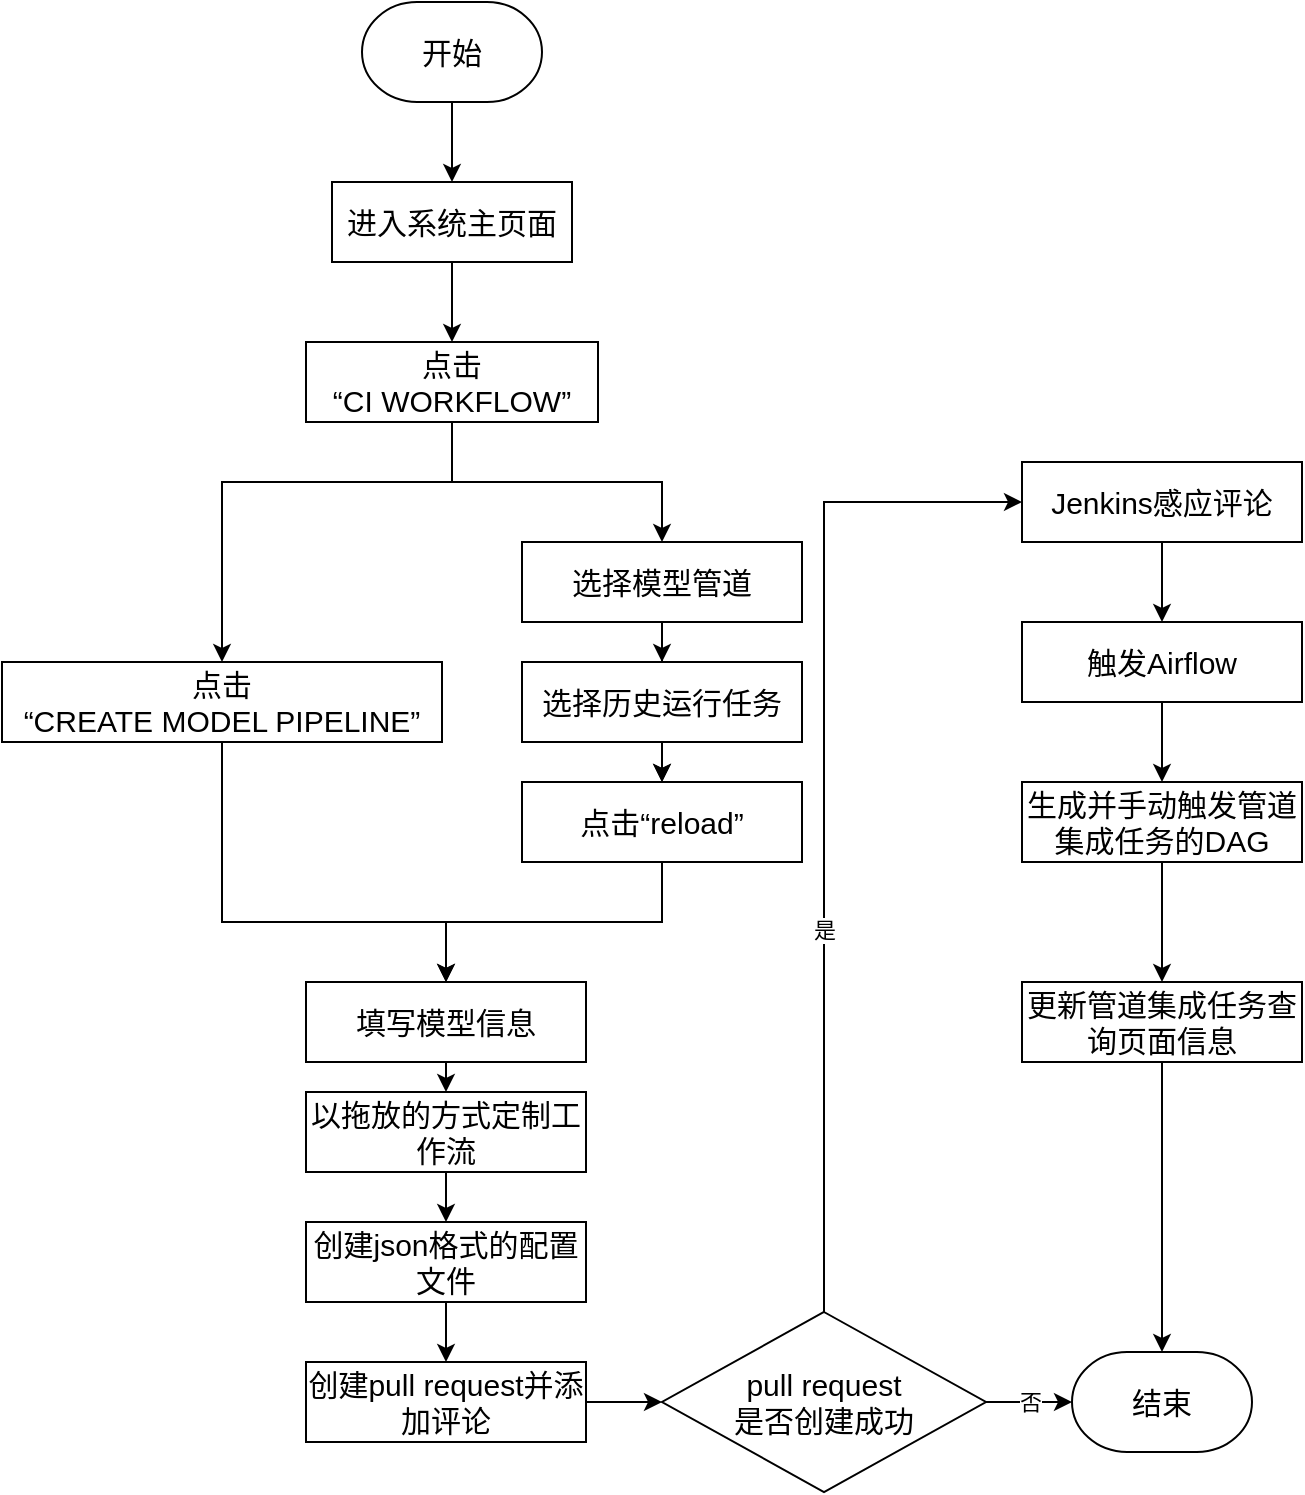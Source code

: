 <mxfile version="14.6.9" type="github">
  <diagram id="h-_epVCW1KijTZJuSnWB" name="第 1 页">
    <mxGraphModel dx="782" dy="437" grid="1" gridSize="10" guides="1" tooltips="1" connect="1" arrows="1" fold="1" page="1" pageScale="1" pageWidth="827" pageHeight="1169" math="0" shadow="0">
      <root>
        <mxCell id="0" />
        <mxCell id="1" parent="0" />
        <mxCell id="ekuATIdbjf78deo_ckGt-6" style="edgeStyle=orthogonalEdgeStyle;rounded=0;orthogonalLoop=1;jettySize=auto;html=1;exitX=0.5;exitY=1;exitDx=0;exitDy=0;exitPerimeter=0;entryX=0.5;entryY=0;entryDx=0;entryDy=0;" parent="1" source="ekuATIdbjf78deo_ckGt-1" target="ekuATIdbjf78deo_ckGt-2" edge="1">
          <mxGeometry relative="1" as="geometry" />
        </mxCell>
        <mxCell id="ekuATIdbjf78deo_ckGt-1" value="开始" style="strokeWidth=1;html=1;shape=mxgraph.flowchart.terminator;whiteSpace=wrap;rounded=1;glass=0;fontSize=15;" parent="1" vertex="1">
          <mxGeometry x="310" y="40" width="90" height="50" as="geometry" />
        </mxCell>
        <mxCell id="ekuATIdbjf78deo_ckGt-8" style="edgeStyle=orthogonalEdgeStyle;rounded=0;orthogonalLoop=1;jettySize=auto;html=1;exitX=0.5;exitY=1;exitDx=0;exitDy=0;" parent="1" source="ekuATIdbjf78deo_ckGt-2" target="ekuATIdbjf78deo_ckGt-4" edge="1">
          <mxGeometry relative="1" as="geometry" />
        </mxCell>
        <mxCell id="ekuATIdbjf78deo_ckGt-2" value="&lt;font style=&quot;font-size: 15px&quot;&gt;进入系统主页面&lt;/font&gt;" style="rounded=0;whiteSpace=wrap;html=1;" parent="1" vertex="1">
          <mxGeometry x="295" y="130" width="120" height="40" as="geometry" />
        </mxCell>
        <mxCell id="ekuATIdbjf78deo_ckGt-9" style="edgeStyle=orthogonalEdgeStyle;rounded=0;orthogonalLoop=1;jettySize=auto;html=1;exitX=0.5;exitY=1;exitDx=0;exitDy=0;entryX=0.5;entryY=0;entryDx=0;entryDy=0;" parent="1" source="ekuATIdbjf78deo_ckGt-4" target="ekuATIdbjf78deo_ckGt-5" edge="1">
          <mxGeometry relative="1" as="geometry">
            <Array as="points">
              <mxPoint x="355" y="280" />
              <mxPoint x="240" y="280" />
            </Array>
          </mxGeometry>
        </mxCell>
        <mxCell id="ekuATIdbjf78deo_ckGt-13" style="edgeStyle=orthogonalEdgeStyle;rounded=0;orthogonalLoop=1;jettySize=auto;html=1;exitX=0.5;exitY=1;exitDx=0;exitDy=0;entryX=0.5;entryY=0;entryDx=0;entryDy=0;" parent="1" source="ekuATIdbjf78deo_ckGt-4" target="ekuATIdbjf78deo_ckGt-10" edge="1">
          <mxGeometry relative="1" as="geometry" />
        </mxCell>
        <mxCell id="ekuATIdbjf78deo_ckGt-4" value="&lt;span style=&quot;font-size: 15px&quot;&gt;点击&lt;br&gt;“CI WORKFLOW”&lt;/span&gt;" style="rounded=0;whiteSpace=wrap;html=1;" parent="1" vertex="1">
          <mxGeometry x="282" y="210" width="146" height="40" as="geometry" />
        </mxCell>
        <mxCell id="ekuATIdbjf78deo_ckGt-24" style="edgeStyle=orthogonalEdgeStyle;rounded=0;orthogonalLoop=1;jettySize=auto;html=1;exitX=0.5;exitY=1;exitDx=0;exitDy=0;entryX=0.5;entryY=0;entryDx=0;entryDy=0;" parent="1" source="ekuATIdbjf78deo_ckGt-5" target="ekuATIdbjf78deo_ckGt-17" edge="1">
          <mxGeometry relative="1" as="geometry">
            <Array as="points">
              <mxPoint x="240" y="500" />
              <mxPoint x="352" y="500" />
            </Array>
          </mxGeometry>
        </mxCell>
        <mxCell id="ekuATIdbjf78deo_ckGt-5" value="&lt;span style=&quot;font-size: 15px&quot;&gt;点击&lt;br&gt;“CREATE MODEL PIPELINE”&lt;/span&gt;" style="rounded=0;whiteSpace=wrap;html=1;" parent="1" vertex="1">
          <mxGeometry x="130" y="370" width="220" height="40" as="geometry" />
        </mxCell>
        <mxCell id="ekuATIdbjf78deo_ckGt-15" style="edgeStyle=orthogonalEdgeStyle;rounded=0;orthogonalLoop=1;jettySize=auto;html=1;exitX=0.5;exitY=1;exitDx=0;exitDy=0;entryX=0.5;entryY=0;entryDx=0;entryDy=0;" parent="1" source="ekuATIdbjf78deo_ckGt-10" target="ekuATIdbjf78deo_ckGt-11" edge="1">
          <mxGeometry relative="1" as="geometry" />
        </mxCell>
        <mxCell id="ekuATIdbjf78deo_ckGt-20" value="" style="edgeStyle=orthogonalEdgeStyle;rounded=0;orthogonalLoop=1;jettySize=auto;html=1;" parent="1" source="ekuATIdbjf78deo_ckGt-10" target="ekuATIdbjf78deo_ckGt-12" edge="1">
          <mxGeometry relative="1" as="geometry" />
        </mxCell>
        <mxCell id="ekuATIdbjf78deo_ckGt-10" value="&lt;span style=&quot;font-size: 15px&quot;&gt;选择模型管道&lt;br&gt;&lt;/span&gt;" style="rounded=0;whiteSpace=wrap;html=1;" parent="1" vertex="1">
          <mxGeometry x="390" y="310" width="140" height="40" as="geometry" />
        </mxCell>
        <mxCell id="ekuATIdbjf78deo_ckGt-16" style="edgeStyle=orthogonalEdgeStyle;rounded=0;orthogonalLoop=1;jettySize=auto;html=1;exitX=0.5;exitY=1;exitDx=0;exitDy=0;entryX=0.5;entryY=0;entryDx=0;entryDy=0;" parent="1" source="ekuATIdbjf78deo_ckGt-11" target="ekuATIdbjf78deo_ckGt-12" edge="1">
          <mxGeometry relative="1" as="geometry" />
        </mxCell>
        <mxCell id="ekuATIdbjf78deo_ckGt-11" value="&lt;span style=&quot;font-size: 15px&quot;&gt;选择历史运行任务&lt;br&gt;&lt;/span&gt;" style="rounded=0;whiteSpace=wrap;html=1;" parent="1" vertex="1">
          <mxGeometry x="390" y="370" width="140" height="40" as="geometry" />
        </mxCell>
        <mxCell id="ekuATIdbjf78deo_ckGt-27" style="edgeStyle=orthogonalEdgeStyle;rounded=0;orthogonalLoop=1;jettySize=auto;html=1;exitX=0.5;exitY=1;exitDx=0;exitDy=0;entryX=0.5;entryY=0;entryDx=0;entryDy=0;" parent="1" source="ekuATIdbjf78deo_ckGt-12" target="ekuATIdbjf78deo_ckGt-17" edge="1">
          <mxGeometry relative="1" as="geometry" />
        </mxCell>
        <mxCell id="ekuATIdbjf78deo_ckGt-12" value="&lt;span style=&quot;font-size: 15px&quot;&gt;点击“reload”&lt;br&gt;&lt;/span&gt;" style="rounded=0;whiteSpace=wrap;html=1;" parent="1" vertex="1">
          <mxGeometry x="390" y="430" width="140" height="40" as="geometry" />
        </mxCell>
        <mxCell id="ekuATIdbjf78deo_ckGt-28" style="edgeStyle=orthogonalEdgeStyle;rounded=0;orthogonalLoop=1;jettySize=auto;html=1;exitX=0.5;exitY=1;exitDx=0;exitDy=0;entryX=0.5;entryY=0;entryDx=0;entryDy=0;" parent="1" source="ekuATIdbjf78deo_ckGt-17" target="ekuATIdbjf78deo_ckGt-18" edge="1">
          <mxGeometry relative="1" as="geometry" />
        </mxCell>
        <mxCell id="ekuATIdbjf78deo_ckGt-17" value="&lt;span style=&quot;font-size: 15px&quot;&gt;填写模型信息&lt;br&gt;&lt;/span&gt;" style="rounded=0;whiteSpace=wrap;html=1;" parent="1" vertex="1">
          <mxGeometry x="282" y="530" width="140" height="40" as="geometry" />
        </mxCell>
        <mxCell id="ekuATIdbjf78deo_ckGt-29" style="edgeStyle=orthogonalEdgeStyle;rounded=0;orthogonalLoop=1;jettySize=auto;html=1;exitX=0.5;exitY=1;exitDx=0;exitDy=0;entryX=0.5;entryY=0;entryDx=0;entryDy=0;" parent="1" source="ekuATIdbjf78deo_ckGt-18" target="ekuATIdbjf78deo_ckGt-19" edge="1">
          <mxGeometry relative="1" as="geometry" />
        </mxCell>
        <mxCell id="ekuATIdbjf78deo_ckGt-18" value="&lt;span style=&quot;font-size: 15px&quot;&gt;以拖放的方式定制工作流&lt;br&gt;&lt;/span&gt;" style="rounded=0;whiteSpace=wrap;html=1;" parent="1" vertex="1">
          <mxGeometry x="282" y="585" width="140" height="40" as="geometry" />
        </mxCell>
        <mxCell id="ekuATIdbjf78deo_ckGt-32" style="edgeStyle=orthogonalEdgeStyle;rounded=0;orthogonalLoop=1;jettySize=auto;html=1;exitX=0.5;exitY=1;exitDx=0;exitDy=0;entryX=0.5;entryY=0;entryDx=0;entryDy=0;" parent="1" source="ekuATIdbjf78deo_ckGt-19" target="ekuATIdbjf78deo_ckGt-21" edge="1">
          <mxGeometry relative="1" as="geometry" />
        </mxCell>
        <mxCell id="ekuATIdbjf78deo_ckGt-19" value="&lt;span style=&quot;font-size: 15px&quot;&gt;创建json格式的配置文件&lt;br&gt;&lt;/span&gt;" style="rounded=0;whiteSpace=wrap;html=1;" parent="1" vertex="1">
          <mxGeometry x="282" y="650" width="140" height="40" as="geometry" />
        </mxCell>
        <mxCell id="ekuATIdbjf78deo_ckGt-38" style="edgeStyle=orthogonalEdgeStyle;rounded=0;orthogonalLoop=1;jettySize=auto;html=1;entryX=0;entryY=0.5;entryDx=0;entryDy=0;" parent="1" source="ekuATIdbjf78deo_ckGt-21" target="ekuATIdbjf78deo_ckGt-37" edge="1">
          <mxGeometry relative="1" as="geometry" />
        </mxCell>
        <mxCell id="ekuATIdbjf78deo_ckGt-21" value="&lt;span style=&quot;font-size: 15px&quot;&gt;创建pull request并添加评论&lt;br&gt;&lt;/span&gt;" style="rounded=0;whiteSpace=wrap;html=1;" parent="1" vertex="1">
          <mxGeometry x="282" y="720" width="140" height="40" as="geometry" />
        </mxCell>
        <mxCell id="ekuATIdbjf78deo_ckGt-42" style="edgeStyle=orthogonalEdgeStyle;rounded=0;orthogonalLoop=1;jettySize=auto;html=1;exitX=0.5;exitY=1;exitDx=0;exitDy=0;" parent="1" source="ekuATIdbjf78deo_ckGt-22" target="ekuATIdbjf78deo_ckGt-33" edge="1">
          <mxGeometry relative="1" as="geometry" />
        </mxCell>
        <mxCell id="ekuATIdbjf78deo_ckGt-22" value="&lt;span style=&quot;font-size: 15px&quot;&gt;Jenkins感应评论&lt;br&gt;&lt;/span&gt;" style="rounded=0;whiteSpace=wrap;html=1;" parent="1" vertex="1">
          <mxGeometry x="640" y="270" width="140" height="40" as="geometry" />
        </mxCell>
        <mxCell id="ekuATIdbjf78deo_ckGt-23" value="结束" style="strokeWidth=1;html=1;shape=mxgraph.flowchart.terminator;whiteSpace=wrap;rounded=1;glass=0;fontSize=15;" parent="1" vertex="1">
          <mxGeometry x="665" y="715" width="90" height="50" as="geometry" />
        </mxCell>
        <mxCell id="ekuATIdbjf78deo_ckGt-43" style="edgeStyle=orthogonalEdgeStyle;rounded=0;orthogonalLoop=1;jettySize=auto;html=1;exitX=0.5;exitY=1;exitDx=0;exitDy=0;" parent="1" source="ekuATIdbjf78deo_ckGt-33" target="ekuATIdbjf78deo_ckGt-34" edge="1">
          <mxGeometry relative="1" as="geometry" />
        </mxCell>
        <mxCell id="ekuATIdbjf78deo_ckGt-33" value="&lt;span style=&quot;font-size: 15px&quot;&gt;触发Airflow&lt;br&gt;&lt;/span&gt;" style="rounded=0;whiteSpace=wrap;html=1;" parent="1" vertex="1">
          <mxGeometry x="640" y="350" width="140" height="40" as="geometry" />
        </mxCell>
        <mxCell id="ekuATIdbjf78deo_ckGt-34" value="&lt;span style=&quot;font-size: 15px&quot;&gt;生成并手动触发管道集成任务的DAG&lt;br&gt;&lt;/span&gt;" style="rounded=0;whiteSpace=wrap;html=1;" parent="1" vertex="1">
          <mxGeometry x="640" y="430" width="140" height="40" as="geometry" />
        </mxCell>
        <mxCell id="ekuATIdbjf78deo_ckGt-45" value="" style="edgeStyle=orthogonalEdgeStyle;rounded=0;orthogonalLoop=1;jettySize=auto;html=1;exitX=0.5;exitY=1;exitDx=0;exitDy=0;" parent="1" source="ekuATIdbjf78deo_ckGt-34" target="ekuATIdbjf78deo_ckGt-36" edge="1">
          <mxGeometry relative="1" as="geometry">
            <mxPoint x="710" y="560" as="sourcePoint" />
          </mxGeometry>
        </mxCell>
        <mxCell id="ekuATIdbjf78deo_ckGt-48" value="" style="edgeStyle=orthogonalEdgeStyle;rounded=0;orthogonalLoop=1;jettySize=auto;html=1;exitX=0.5;exitY=1;exitDx=0;exitDy=0;" parent="1" source="ekuATIdbjf78deo_ckGt-36" target="ekuATIdbjf78deo_ckGt-23" edge="1">
          <mxGeometry relative="1" as="geometry" />
        </mxCell>
        <mxCell id="ekuATIdbjf78deo_ckGt-36" value="&lt;span style=&quot;font-size: 15px&quot;&gt;更新管道集成任务查询页面信息&lt;br&gt;&lt;/span&gt;" style="rounded=0;whiteSpace=wrap;html=1;" parent="1" vertex="1">
          <mxGeometry x="640" y="530" width="140" height="40" as="geometry" />
        </mxCell>
        <mxCell id="ekuATIdbjf78deo_ckGt-40" style="edgeStyle=orthogonalEdgeStyle;rounded=0;orthogonalLoop=1;jettySize=auto;html=1;exitX=0.5;exitY=0;exitDx=0;exitDy=0;entryX=0;entryY=0.5;entryDx=0;entryDy=0;" parent="1" source="ekuATIdbjf78deo_ckGt-37" target="ekuATIdbjf78deo_ckGt-22" edge="1">
          <mxGeometry relative="1" as="geometry" />
        </mxCell>
        <mxCell id="ekuATIdbjf78deo_ckGt-41" value="是" style="edgeLabel;html=1;align=center;verticalAlign=middle;resizable=0;points=[];" parent="ekuATIdbjf78deo_ckGt-40" vertex="1" connectable="0">
          <mxGeometry x="-0.243" relative="1" as="geometry">
            <mxPoint as="offset" />
          </mxGeometry>
        </mxCell>
        <mxCell id="ekuATIdbjf78deo_ckGt-47" value="否" style="edgeStyle=orthogonalEdgeStyle;rounded=0;orthogonalLoop=1;jettySize=auto;html=1;exitX=1;exitY=0.5;exitDx=0;exitDy=0;entryX=0;entryY=0.5;entryDx=0;entryDy=0;entryPerimeter=0;" parent="1" source="ekuATIdbjf78deo_ckGt-37" target="ekuATIdbjf78deo_ckGt-23" edge="1">
          <mxGeometry relative="1" as="geometry" />
        </mxCell>
        <mxCell id="ekuATIdbjf78deo_ckGt-37" value="&lt;span style=&quot;font-size: 15px&quot;&gt;pull request&lt;br&gt;是否创建成功&lt;/span&gt;" style="rhombus;whiteSpace=wrap;html=1;aspect=fixed;" parent="1" vertex="1">
          <mxGeometry x="460" y="695" width="162" height="90" as="geometry" />
        </mxCell>
      </root>
    </mxGraphModel>
  </diagram>
</mxfile>
